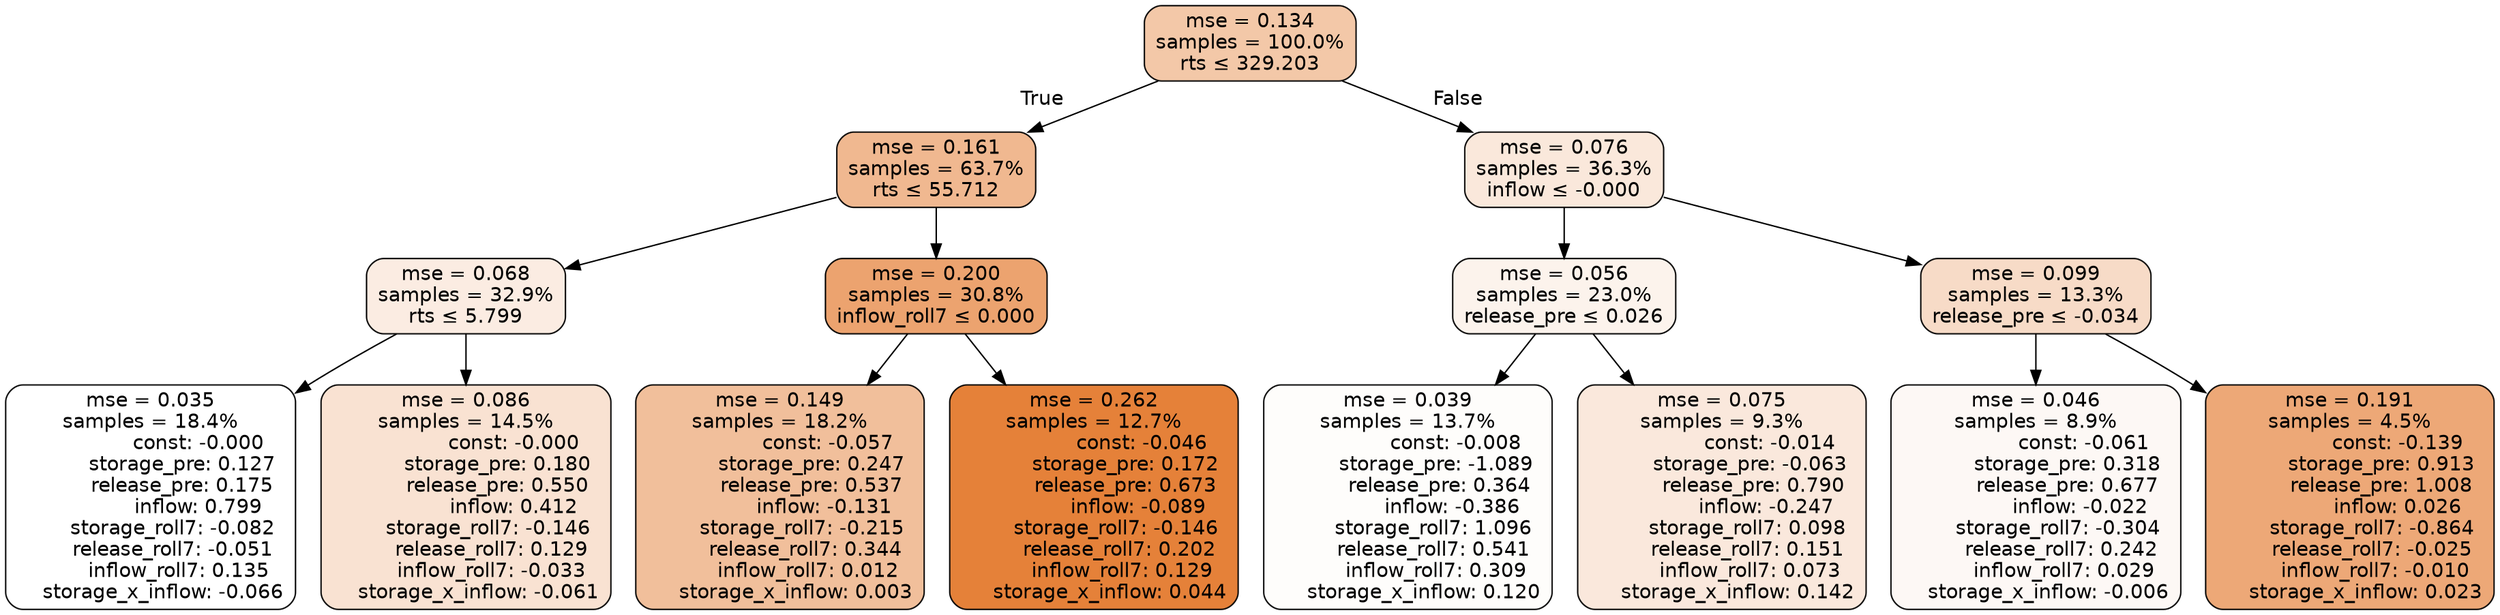 digraph tree {
bgcolor="transparent"
node [shape=rectangle, style="filled, rounded", color="black", fontname=helvetica] ;
edge [fontname=helvetica] ;
	"0" [label="mse = 0.134
samples = 100.0%
rts &le; 329.203", fillcolor="#f3c8a8"]
	"1" [label="mse = 0.161
samples = 63.7%
rts &le; 55.712", fillcolor="#f0b890"]
	"2" [label="mse = 0.068
samples = 32.9%
rts &le; 5.799", fillcolor="#fbece2"]
	"3" [label="mse = 0.035
samples = 18.4%
               const: -0.000
          storage_pre: 0.127
          release_pre: 0.175
               inflow: 0.799
       storage_roll7: -0.082
       release_roll7: -0.051
         inflow_roll7: 0.135
    storage_x_inflow: -0.066", fillcolor="#ffffff"]
	"4" [label="mse = 0.086
samples = 14.5%
               const: -0.000
          storage_pre: 0.180
          release_pre: 0.550
               inflow: 0.412
       storage_roll7: -0.146
        release_roll7: 0.129
        inflow_roll7: -0.033
    storage_x_inflow: -0.061", fillcolor="#f9e2d2"]
	"5" [label="mse = 0.200
samples = 30.8%
inflow_roll7 &le; 0.000", fillcolor="#eca36f"]
	"6" [label="mse = 0.149
samples = 18.2%
               const: -0.057
          storage_pre: 0.247
          release_pre: 0.537
              inflow: -0.131
       storage_roll7: -0.215
        release_roll7: 0.344
         inflow_roll7: 0.012
     storage_x_inflow: 0.003", fillcolor="#f1bf9b"]
	"7" [label="mse = 0.262
samples = 12.7%
               const: -0.046
          storage_pre: 0.172
          release_pre: 0.673
              inflow: -0.089
       storage_roll7: -0.146
        release_roll7: 0.202
         inflow_roll7: 0.129
     storage_x_inflow: 0.044", fillcolor="#e58139"]
	"8" [label="mse = 0.076
samples = 36.3%
inflow &le; -0.000", fillcolor="#fae8db"]
	"9" [label="mse = 0.056
samples = 23.0%
release_pre &le; 0.026", fillcolor="#fcf3ec"]
	"10" [label="mse = 0.039
samples = 13.7%
               const: -0.008
         storage_pre: -1.089
          release_pre: 0.364
              inflow: -0.386
        storage_roll7: 1.096
        release_roll7: 0.541
         inflow_roll7: 0.309
     storage_x_inflow: 0.120", fillcolor="#fefdfb"]
	"11" [label="mse = 0.075
samples = 9.3%
               const: -0.014
         storage_pre: -0.063
          release_pre: 0.790
              inflow: -0.247
        storage_roll7: 0.098
        release_roll7: 0.151
         inflow_roll7: 0.073
     storage_x_inflow: 0.142", fillcolor="#fae8dc"]
	"12" [label="mse = 0.099
samples = 13.3%
release_pre &le; -0.034", fillcolor="#f7dbc7"]
	"13" [label="mse = 0.046
samples = 8.9%
               const: -0.061
          storage_pre: 0.318
          release_pre: 0.677
              inflow: -0.022
       storage_roll7: -0.304
        release_roll7: 0.242
         inflow_roll7: 0.029
    storage_x_inflow: -0.006", fillcolor="#fdf8f5"]
	"14" [label="mse = 0.191
samples = 4.5%
               const: -0.139
          storage_pre: 0.913
          release_pre: 1.008
               inflow: 0.026
       storage_roll7: -0.864
       release_roll7: -0.025
        inflow_roll7: -0.010
     storage_x_inflow: 0.023", fillcolor="#eda877"]

	"0" -> "1" [labeldistance=2.5, labelangle=45, headlabel="True"]
	"1" -> "2"
	"2" -> "3"
	"2" -> "4"
	"1" -> "5"
	"5" -> "6"
	"5" -> "7"
	"0" -> "8" [labeldistance=2.5, labelangle=-45, headlabel="False"]
	"8" -> "9"
	"9" -> "10"
	"9" -> "11"
	"8" -> "12"
	"12" -> "13"
	"12" -> "14"
}